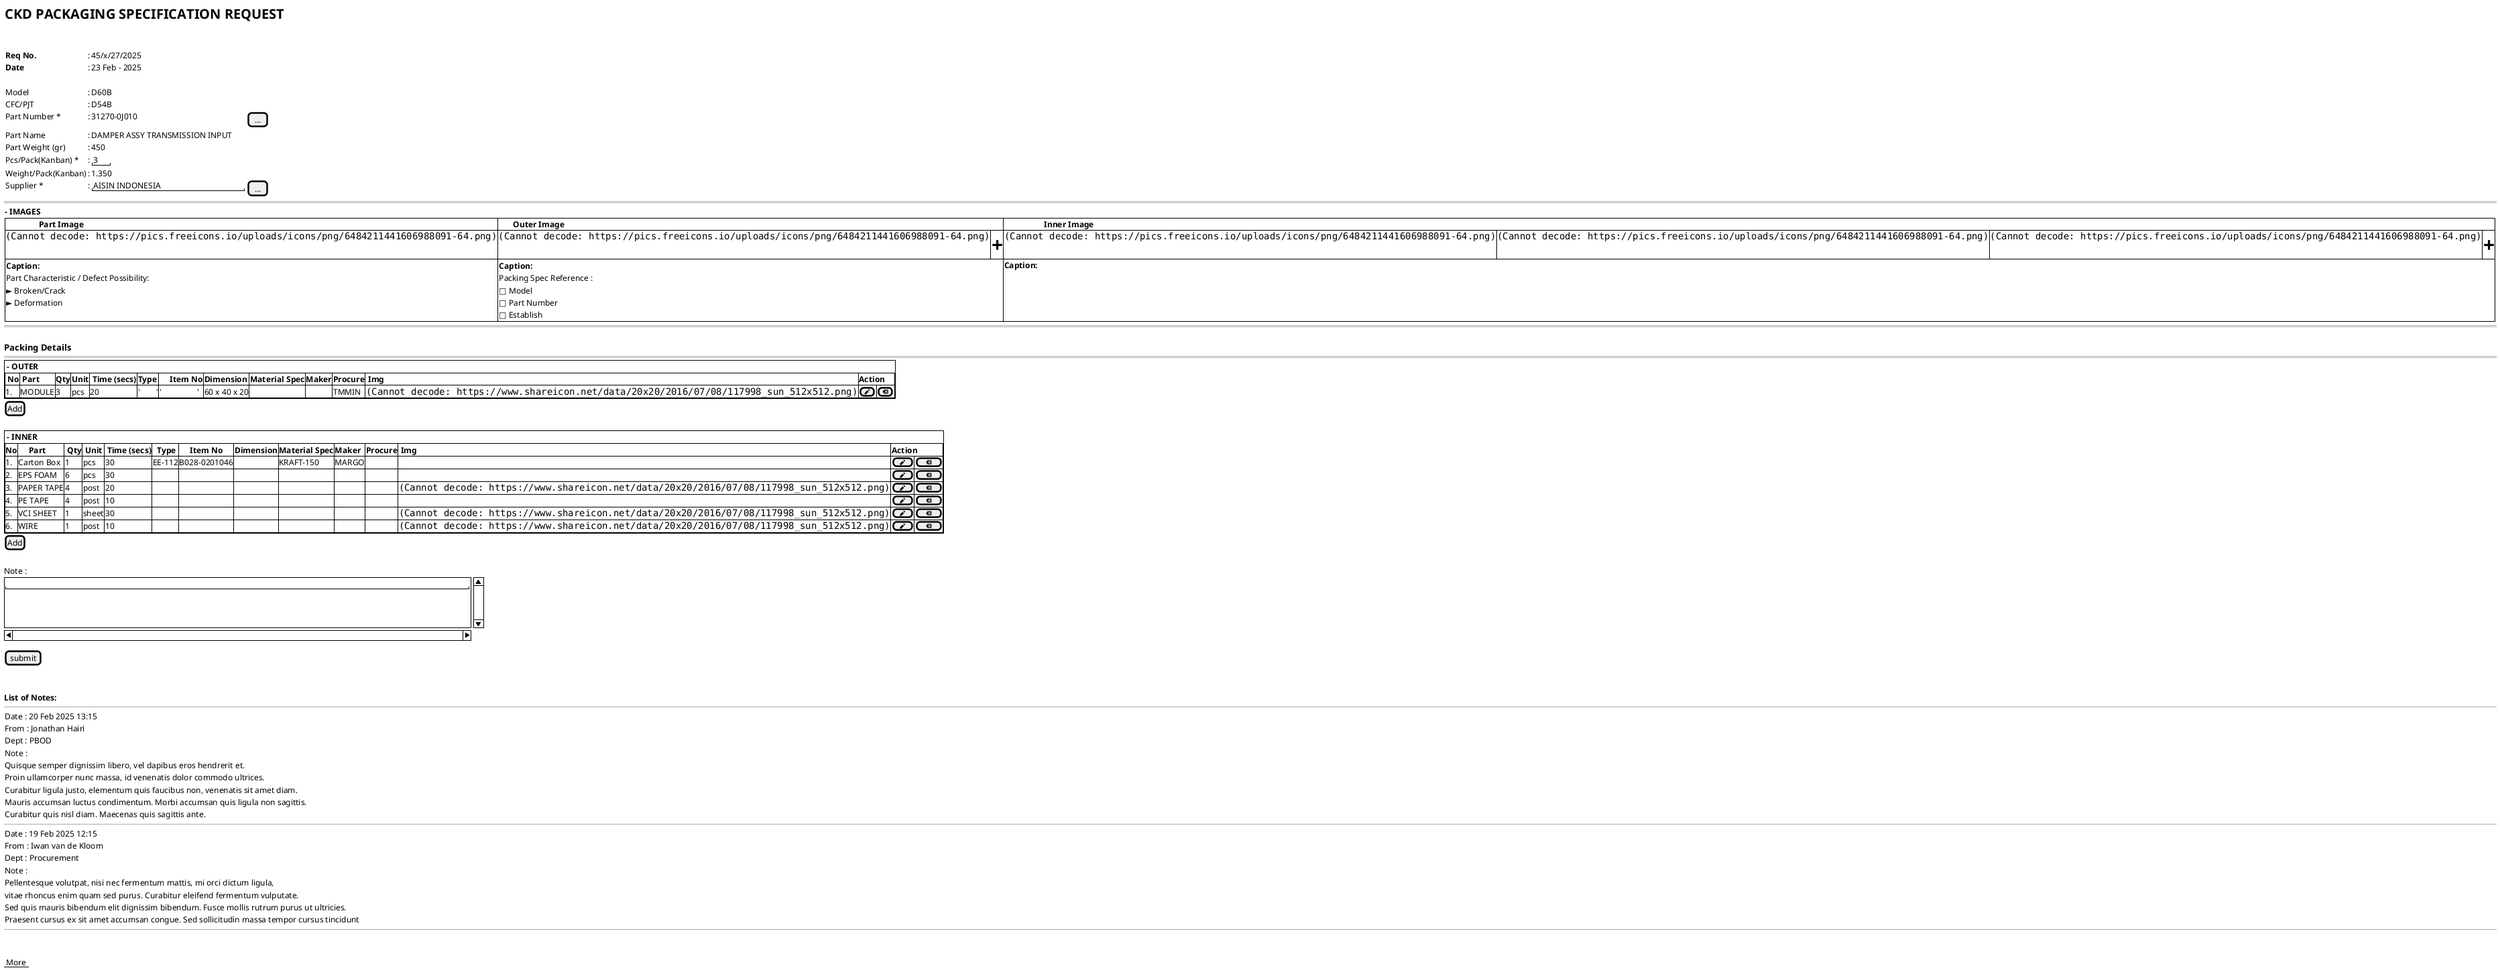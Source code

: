 @startsalt
{
 {
   <b><size:20>CKD PACKAGING SPECIFICATION REQUEST
   .
   .
   {
     <b>Req No. |: |45/x/27/2025
     <b>Date |: | 23 Feb - 2025 
     .
     Model               |: |D60B
     CFC/PJT             |: |D54B
     Part Number *       |: |31270-0J010 | [...]
     Part Name           |: |DAMPER ASSY TRANSMISSION INPUT
     Part Weight (gr)    |: |450
     Pcs/Pack(Kanban) *  |: |"3  "
     Weight/Pack(Kanban) |: | 1.350
     Supplier *          |: |"AISIN INDONESIA             " | [...]
   }
 }
 ==
 {
 <b>- IMAGES
 {#
 |<b>                Part Image|<b>       Outer Image|*|<b>                   Inner Image|*|*|*|*
 |<img:https://pics.freeicons.io/uploads/icons/png/6484211441606988091-64.png>|<img:https://pics.freeicons.io/uploads/icons/png/6484211441606988091-64.png>|<size:30><b>+|<img:https://pics.freeicons.io/uploads/icons/png/6484211441606988091-64.png>|<img:https://pics.freeicons.io/uploads/icons/png/6484211441606988091-64.png>|<img:https://pics.freeicons.io/uploads/icons/png/6484211441606988091-64.png>|<size:30><b>+|*
 |{ 
 <b>Caption: 
 Part Characteristic / Defect Possibility:
► Broken/Crack
► Deformation 
 }|{ 
 <b>Caption: 
 Packing Spec Reference :        
□ Model 
□ Part Number
□ Establish
 }|*|<b>Caption: |*|*|*|*
 }
 }
 ==
 .
 <b><size:13>Packing Details
 ==
 {+
   <b> - OUTER
   {#
     <b> No|<b> Part          |<b>Qty|<b>Unit|<b> Time (secs)|<b>Type    |<b>     Item No    |<b>Dimension    |<b>Material Spec|<b>Maker   |<b>Procure  |<b> Img |<b>Action|*|*
     1.    | MODULE           | 3    | pcs   | 20             |'        '|'                 '| 60 x 40 x 20   |.               |.          |TMMIN       |<img:https://www.shareicon.net/data/20x20/2016/07/08/117998_sun_512x512.png>|[<&pencil>] | [<&delete>] |*
   }
 }
 [Add]
 .
 {+
   <b> - INNER
   {#
     <b>No |<b>     Part         |<b> Qty |<b> Unit |<b> Time (secs)|<b>  Type|<b>     Item No|<b>Dimension|<b>Material Spec|<b>Maker|<b>Procure|<b> Img |<b>Action |*  ||*
     1. |  Carton Box            |  1     | pcs     | 30              | EE-112 |B028-0201046  | .          | KRAFT-150      | MARGO  |.         |.       |[ <&pencil>] | [ <&delete> ]|*
     2. |  EPS FOAM              |  6     | pcs     | 30              | .      | .            | .          |.               |.       |.         |.       |[ <&pencil>] | [ <&delete> ]|*
     3. |  PAPER TAPE            |  4     | post    | 20              | .      | .            | .          |.               |.       |.         |<img:https://www.shareicon.net/data/20x20/2016/07/08/117998_sun_512x512.png>|[ <&pencil>] | [ <&delete> ]|*
     4. |  PE TAPE               |  4     | post    | 10              | .      | .            | .          |.               |.       |.         |.       |[ <&pencil>] | [ <&delete> ]|*
     5. |  VCI SHEET             |  1     | sheet   | 30              | .      | .            | .          |.               |.       |.         |<img:https://www.shareicon.net/data/20x20/2016/07/08/117998_sun_512x512.png>|[ <&pencil>] | [ <&delete> ]|*
     6. |  WIRE                  |  1     | post    | 10              | .      | .            | .          |.               |.       |.         |<img:https://www.shareicon.net/data/20x20/2016/07/08/117998_sun_512x512.png>|[ <&pencil>] | [ <&delete> ]|*
   }
 }
 [Add]
 .
 Note : 
 {S
   "                                                                                      "
   .
   .
   . 
 }
 [submit]
 .
 .
 <b>List of Notes:
 --
 {  
    Date : 20 Feb 2025 13:15
    From : Jonathan Hairi
    Dept : PBOD
    Note :
   Quisque semper dignissim libero, vel dapibus eros hendrerit et.
   Proin ullamcorper nunc massa, id venenatis dolor commodo ultrices.
   Curabitur ligula justo, elementum quis faucibus non, venenatis sit amet diam.
   Mauris accumsan luctus condimentum. Morbi accumsan quis ligula non sagittis.
   Curabitur quis nisl diam. Maecenas quis sagittis ante.

 }
 --
 {  
    Date : 19 Feb 2025 12:15
    From : Iwan van de Kloom
    Dept : Procurement
    Note :
   Pellentesque volutpat, nisi nec fermentum mattis, mi orci dictum ligula,
   vitae rhoncus enim quam sed purus. Curabitur eleifend fermentum vulputate.
   Sed quis mauris bibendum elit dignissim bibendum. Fusce mollis rutrum purus ut ultricies.
   Praesent cursus ex sit amet accumsan congue. Sed sollicitudin massa tempor cursus tincidunt
 }
 --
 .
 .
 __ More __
}
@endsalt


